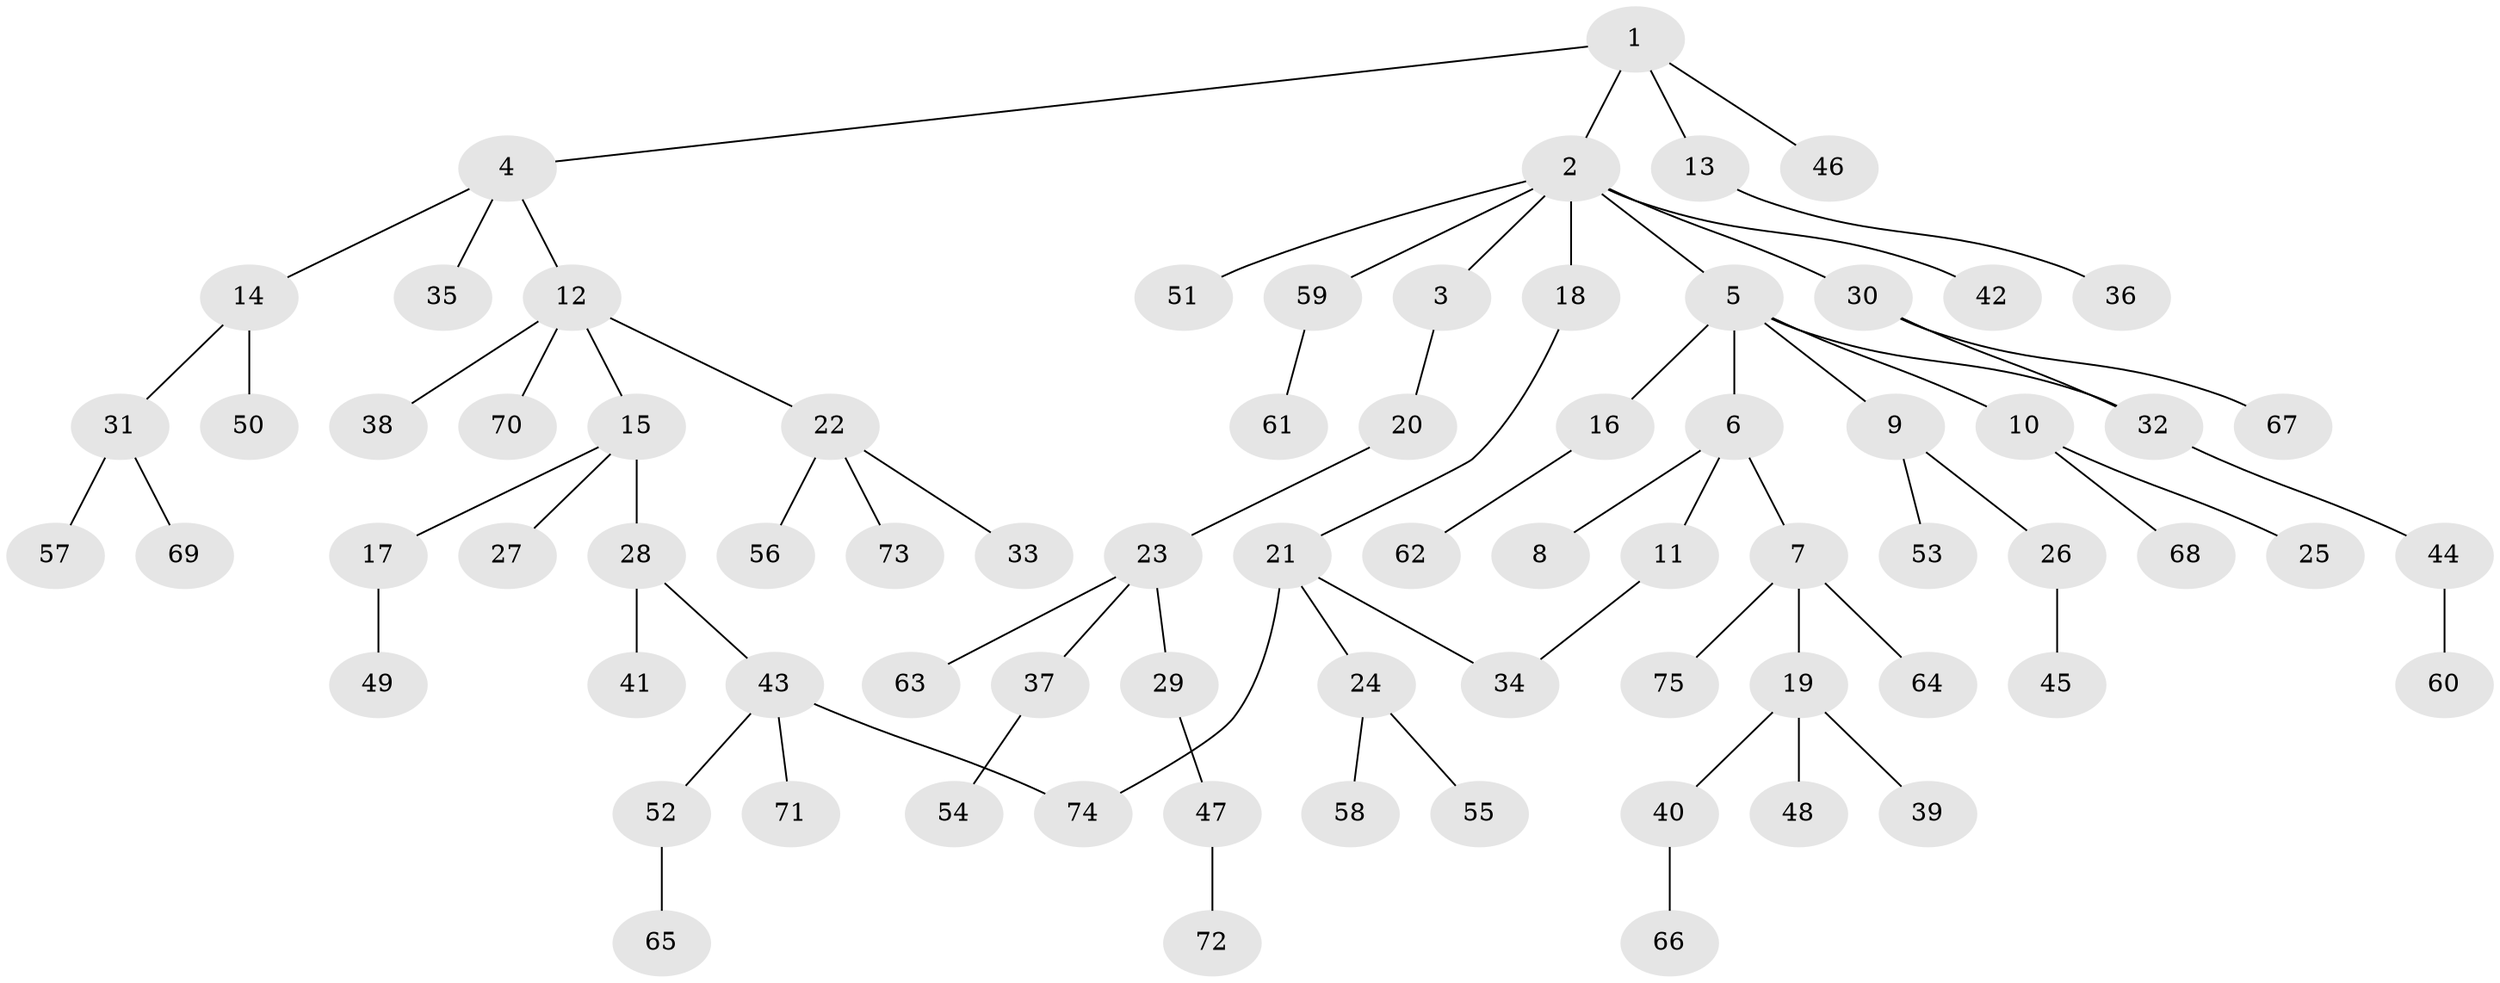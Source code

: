 // Generated by graph-tools (version 1.1) at 2025/34/03/09/25 02:34:29]
// undirected, 75 vertices, 77 edges
graph export_dot {
graph [start="1"]
  node [color=gray90,style=filled];
  1;
  2;
  3;
  4;
  5;
  6;
  7;
  8;
  9;
  10;
  11;
  12;
  13;
  14;
  15;
  16;
  17;
  18;
  19;
  20;
  21;
  22;
  23;
  24;
  25;
  26;
  27;
  28;
  29;
  30;
  31;
  32;
  33;
  34;
  35;
  36;
  37;
  38;
  39;
  40;
  41;
  42;
  43;
  44;
  45;
  46;
  47;
  48;
  49;
  50;
  51;
  52;
  53;
  54;
  55;
  56;
  57;
  58;
  59;
  60;
  61;
  62;
  63;
  64;
  65;
  66;
  67;
  68;
  69;
  70;
  71;
  72;
  73;
  74;
  75;
  1 -- 2;
  1 -- 4;
  1 -- 13;
  1 -- 46;
  2 -- 3;
  2 -- 5;
  2 -- 18;
  2 -- 30;
  2 -- 42;
  2 -- 51;
  2 -- 59;
  3 -- 20;
  4 -- 12;
  4 -- 14;
  4 -- 35;
  5 -- 6;
  5 -- 9;
  5 -- 10;
  5 -- 16;
  5 -- 32;
  6 -- 7;
  6 -- 8;
  6 -- 11;
  7 -- 19;
  7 -- 64;
  7 -- 75;
  9 -- 26;
  9 -- 53;
  10 -- 25;
  10 -- 68;
  11 -- 34;
  12 -- 15;
  12 -- 22;
  12 -- 38;
  12 -- 70;
  13 -- 36;
  14 -- 31;
  14 -- 50;
  15 -- 17;
  15 -- 27;
  15 -- 28;
  16 -- 62;
  17 -- 49;
  18 -- 21;
  19 -- 39;
  19 -- 40;
  19 -- 48;
  20 -- 23;
  21 -- 24;
  21 -- 34;
  21 -- 74;
  22 -- 33;
  22 -- 56;
  22 -- 73;
  23 -- 29;
  23 -- 37;
  23 -- 63;
  24 -- 55;
  24 -- 58;
  26 -- 45;
  28 -- 41;
  28 -- 43;
  29 -- 47;
  30 -- 32;
  30 -- 67;
  31 -- 57;
  31 -- 69;
  32 -- 44;
  37 -- 54;
  40 -- 66;
  43 -- 52;
  43 -- 71;
  43 -- 74;
  44 -- 60;
  47 -- 72;
  52 -- 65;
  59 -- 61;
}
